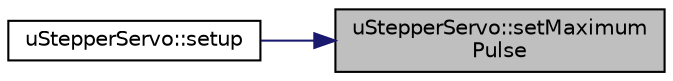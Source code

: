 digraph "uStepperServo::setMaximumPulse"
{
 // LATEX_PDF_SIZE
  edge [fontname="Helvetica",fontsize="10",labelfontname="Helvetica",labelfontsize="10"];
  node [fontname="Helvetica",fontsize="10",shape=record];
  rankdir="RL";
  Node1 [label="uStepperServo::setMaximum\lPulse",height=0.2,width=0.4,color="black", fillcolor="grey75", style="filled", fontcolor="black",tooltip="Sets the maximum pulse."];
  Node1 -> Node2 [dir="back",color="midnightblue",fontsize="10",style="solid",fontname="Helvetica"];
  Node2 [label="uStepperServo::setup",height=0.2,width=0.4,color="black", fillcolor="white", style="filled",URL="$classuStepperServo.html#ad50c44335cb879d8756f21452ba6b68d",tooltip=" "];
}
